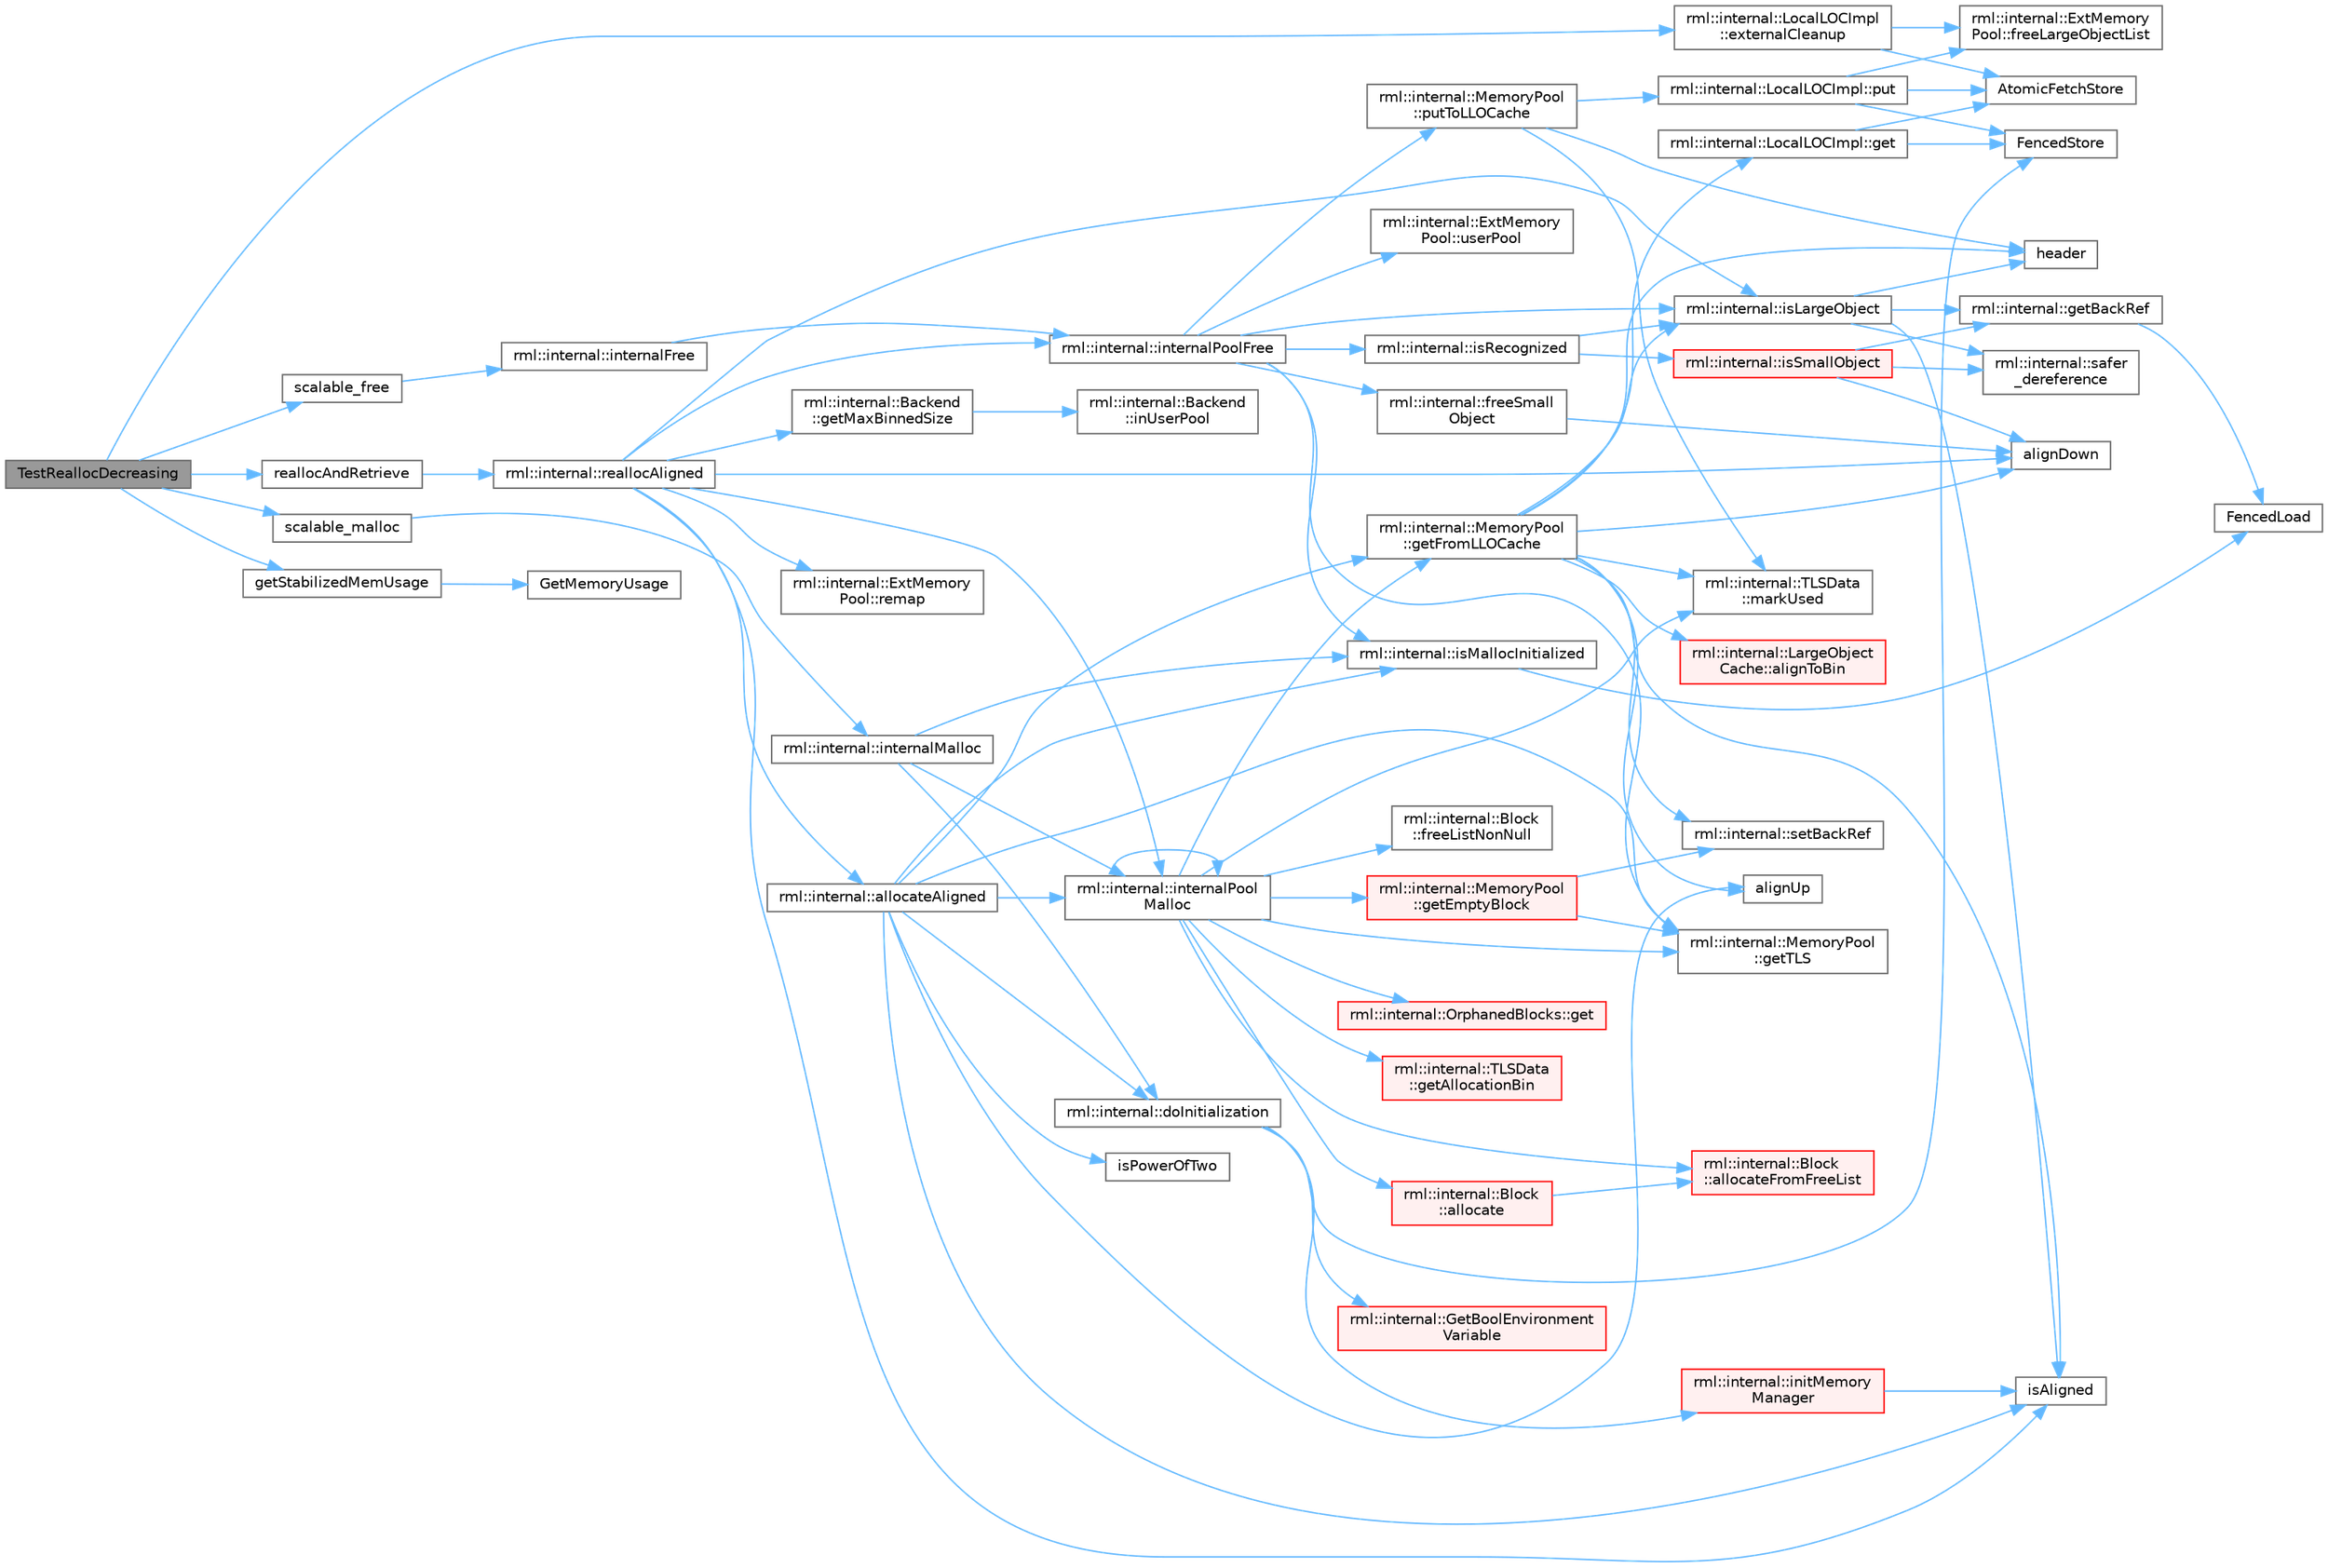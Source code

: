 digraph "TestReallocDecreasing"
{
 // LATEX_PDF_SIZE
  bgcolor="transparent";
  edge [fontname=Helvetica,fontsize=10,labelfontname=Helvetica,labelfontsize=10];
  node [fontname=Helvetica,fontsize=10,shape=box,height=0.2,width=0.4];
  rankdir="LR";
  Node1 [id="Node000001",label="TestReallocDecreasing",height=0.2,width=0.4,color="gray40", fillcolor="grey60", style="filled", fontcolor="black",tooltip=" "];
  Node1 -> Node2 [id="edge1_Node000001_Node000002",color="steelblue1",style="solid",tooltip=" "];
  Node2 [id="Node000002",label="rml::internal::LocalLOCImpl\l::externalCleanup",height=0.2,width=0.4,color="grey40", fillcolor="white", style="filled",URL="$classrml_1_1internal_1_1_local_l_o_c_impl.html#a80e3527b3fb859a937366335f05832f5",tooltip=" "];
  Node2 -> Node3 [id="edge2_Node000002_Node000003",color="steelblue1",style="solid",tooltip=" "];
  Node3 [id="Node000003",label="AtomicFetchStore",height=0.2,width=0.4,color="grey40", fillcolor="white", style="filled",URL="$_synchronize_8h.html#a8f959802bcef862416aed96fe5c6e601",tooltip=" "];
  Node2 -> Node4 [id="edge3_Node000002_Node000004",color="steelblue1",style="solid",tooltip=" "];
  Node4 [id="Node000004",label="rml::internal::ExtMemory\lPool::freeLargeObjectList",height=0.2,width=0.4,color="grey40", fillcolor="white", style="filled",URL="$structrml_1_1internal_1_1_ext_memory_pool.html#a06321d28bde3009b25988ea85bee7748",tooltip=" "];
  Node1 -> Node5 [id="edge4_Node000001_Node000005",color="steelblue1",style="solid",tooltip=" "];
  Node5 [id="Node000005",label="getStabilizedMemUsage",height=0.2,width=0.4,color="grey40", fillcolor="white", style="filled",URL="$test__malloc__whitebox_8cpp.html#a385e48e1b56a19bd5254b8af7b725415",tooltip=" "];
  Node5 -> Node6 [id="edge5_Node000005_Node000006",color="steelblue1",style="solid",tooltip=" "];
  Node6 [id="Node000006",label="GetMemoryUsage",height=0.2,width=0.4,color="grey40", fillcolor="white", style="filled",URL="$harness__memory_8h.html#a2d1a7740cfec76c47e123438123dcd0c",tooltip="Return estimate of number of bytes of memory that this program is currently using."];
  Node1 -> Node7 [id="edge6_Node000001_Node000007",color="steelblue1",style="solid",tooltip=" "];
  Node7 [id="Node000007",label="reallocAndRetrieve",height=0.2,width=0.4,color="grey40", fillcolor="white", style="filled",URL="$test__malloc__whitebox_8cpp.html#a1e7733598dde7fc8dbd9cd1cac3f7d7e",tooltip=" "];
  Node7 -> Node8 [id="edge7_Node000007_Node000008",color="steelblue1",style="solid",tooltip=" "];
  Node8 [id="Node000008",label="rml::internal::reallocAligned",height=0.2,width=0.4,color="grey40", fillcolor="white", style="filled",URL="$namespacerml_1_1internal.html#a288f89b97757684760f283c91dbe8add",tooltip=" "];
  Node8 -> Node9 [id="edge8_Node000008_Node000009",color="steelblue1",style="solid",tooltip=" "];
  Node9 [id="Node000009",label="alignDown",height=0.2,width=0.4,color="grey40", fillcolor="white", style="filled",URL="$shared__utils_8h.html#ab3918cd2395835f90b78b96d4e1e2390",tooltip=" "];
  Node8 -> Node10 [id="edge9_Node000008_Node000010",color="steelblue1",style="solid",tooltip=" "];
  Node10 [id="Node000010",label="rml::internal::allocateAligned",height=0.2,width=0.4,color="grey40", fillcolor="white", style="filled",URL="$namespacerml_1_1internal.html#a8de88aa18618ca387871e41654bef552",tooltip=" "];
  Node10 -> Node11 [id="edge10_Node000010_Node000011",color="steelblue1",style="solid",tooltip=" "];
  Node11 [id="Node000011",label="alignUp",height=0.2,width=0.4,color="grey40", fillcolor="white", style="filled",URL="$shared__utils_8h.html#abf7a0e928f58ffeeefa291f674c30d69",tooltip=" "];
  Node10 -> Node12 [id="edge11_Node000010_Node000012",color="steelblue1",style="solid",tooltip=" "];
  Node12 [id="Node000012",label="rml::internal::doInitialization",height=0.2,width=0.4,color="grey40", fillcolor="white", style="filled",URL="$namespacerml_1_1internal.html#aad59cc02d849210b00c8587544e44e20",tooltip="Ensures that initMemoryManager() is called once and only once."];
  Node12 -> Node13 [id="edge12_Node000012_Node000013",color="steelblue1",style="solid",tooltip=" "];
  Node13 [id="Node000013",label="FencedStore",height=0.2,width=0.4,color="grey40", fillcolor="white", style="filled",URL="$_synchronize_8h.html#a19886ee3899c0a2435ea9840116ea325",tooltip=" "];
  Node12 -> Node14 [id="edge13_Node000012_Node000014",color="steelblue1",style="solid",tooltip=" "];
  Node14 [id="Node000014",label="rml::internal::GetBoolEnvironment\lVariable",height=0.2,width=0.4,color="red", fillcolor="#FFF0F0", style="filled",URL="$namespacerml_1_1internal.html#acbf202195ce55902f2237ab9e8de3be5",tooltip=" "];
  Node12 -> Node16 [id="edge14_Node000012_Node000016",color="steelblue1",style="solid",tooltip=" "];
  Node16 [id="Node000016",label="rml::internal::initMemory\lManager",height=0.2,width=0.4,color="red", fillcolor="#FFF0F0", style="filled",URL="$namespacerml_1_1internal.html#ab24be00d5e9e602105742c4b1c7903a4",tooltip=" "];
  Node16 -> Node36 [id="edge15_Node000016_Node000036",color="steelblue1",style="solid",tooltip=" "];
  Node36 [id="Node000036",label="isAligned",height=0.2,width=0.4,color="grey40", fillcolor="white", style="filled",URL="$_customize_8h.html#a717f2c2c0501922cd654a5ebf49b287e",tooltip=" "];
  Node10 -> Node67 [id="edge16_Node000010_Node000067",color="steelblue1",style="solid",tooltip=" "];
  Node67 [id="Node000067",label="rml::internal::MemoryPool\l::getFromLLOCache",height=0.2,width=0.4,color="grey40", fillcolor="white", style="filled",URL="$classrml_1_1internal_1_1_memory_pool.html#af1f6175add16b2b950447b8b4c6bf491",tooltip=" "];
  Node67 -> Node9 [id="edge17_Node000067_Node000009",color="steelblue1",style="solid",tooltip=" "];
  Node67 -> Node68 [id="edge18_Node000067_Node000068",color="steelblue1",style="solid",tooltip=" "];
  Node68 [id="Node000068",label="rml::internal::LargeObject\lCache::alignToBin",height=0.2,width=0.4,color="red", fillcolor="#FFF0F0", style="filled",URL="$classrml_1_1internal_1_1_large_object_cache.html#a60b70cf5fd394c20459885fa6f093cb2",tooltip=" "];
  Node67 -> Node11 [id="edge19_Node000067_Node000011",color="steelblue1",style="solid",tooltip=" "];
  Node67 -> Node70 [id="edge20_Node000067_Node000070",color="steelblue1",style="solid",tooltip=" "];
  Node70 [id="Node000070",label="rml::internal::LocalLOCImpl::get",height=0.2,width=0.4,color="grey40", fillcolor="white", style="filled",URL="$classrml_1_1internal_1_1_local_l_o_c_impl.html#af40a0514dcc47ac4ceccfea084adb199",tooltip=" "];
  Node70 -> Node3 [id="edge21_Node000070_Node000003",color="steelblue1",style="solid",tooltip=" "];
  Node70 -> Node13 [id="edge22_Node000070_Node000013",color="steelblue1",style="solid",tooltip=" "];
  Node67 -> Node71 [id="edge23_Node000067_Node000071",color="steelblue1",style="solid",tooltip=" "];
  Node71 [id="Node000071",label="header",height=0.2,width=0.4,color="grey40", fillcolor="white", style="filled",URL="$cblat1_8f.html#a410931b600854e6dd3e253731606117e",tooltip=" "];
  Node67 -> Node36 [id="edge24_Node000067_Node000036",color="steelblue1",style="solid",tooltip=" "];
  Node67 -> Node72 [id="edge25_Node000067_Node000072",color="steelblue1",style="solid",tooltip=" "];
  Node72 [id="Node000072",label="rml::internal::isLargeObject",height=0.2,width=0.4,color="grey40", fillcolor="white", style="filled",URL="$namespacerml_1_1internal.html#a730f387568a0a522e003dca4246eb393",tooltip=" "];
  Node72 -> Node73 [id="edge26_Node000072_Node000073",color="steelblue1",style="solid",tooltip=" "];
  Node73 [id="Node000073",label="rml::internal::getBackRef",height=0.2,width=0.4,color="grey40", fillcolor="white", style="filled",URL="$namespacerml_1_1internal.html#a674d3a46d675ee1887142a9118f48927",tooltip=" "];
  Node73 -> Node27 [id="edge27_Node000073_Node000027",color="steelblue1",style="solid",tooltip=" "];
  Node27 [id="Node000027",label="FencedLoad",height=0.2,width=0.4,color="grey40", fillcolor="white", style="filled",URL="$_synchronize_8h.html#a0792980ea26344eaf2fc0a4112b5d848",tooltip=" "];
  Node72 -> Node71 [id="edge28_Node000072_Node000071",color="steelblue1",style="solid",tooltip=" "];
  Node72 -> Node36 [id="edge29_Node000072_Node000036",color="steelblue1",style="solid",tooltip=" "];
  Node72 -> Node74 [id="edge30_Node000072_Node000074",color="steelblue1",style="solid",tooltip=" "];
  Node74 [id="Node000074",label="rml::internal::safer\l_dereference",height=0.2,width=0.4,color="grey40", fillcolor="white", style="filled",URL="$namespacerml_1_1internal.html#ad1ffc431b9c2d1e7109a72599d761792",tooltip=" "];
  Node67 -> Node75 [id="edge31_Node000067_Node000075",color="steelblue1",style="solid",tooltip=" "];
  Node75 [id="Node000075",label="rml::internal::TLSData\l::markUsed",height=0.2,width=0.4,color="grey40", fillcolor="white", style="filled",URL="$classrml_1_1internal_1_1_t_l_s_data.html#afabda6a63ddb1942d1d5a7a06f41e2ae",tooltip=" "];
  Node67 -> Node76 [id="edge32_Node000067_Node000076",color="steelblue1",style="solid",tooltip=" "];
  Node76 [id="Node000076",label="rml::internal::setBackRef",height=0.2,width=0.4,color="grey40", fillcolor="white", style="filled",URL="$namespacerml_1_1internal.html#aa5ddbf0f60817126c51b54ca648caf34",tooltip=" "];
  Node10 -> Node77 [id="edge33_Node000010_Node000077",color="steelblue1",style="solid",tooltip=" "];
  Node77 [id="Node000077",label="rml::internal::MemoryPool\l::getTLS",height=0.2,width=0.4,color="grey40", fillcolor="white", style="filled",URL="$classrml_1_1internal_1_1_memory_pool.html#acdf684e1b29c9d00886d97b909798488",tooltip=" "];
  Node10 -> Node78 [id="edge34_Node000010_Node000078",color="steelblue1",style="solid",tooltip=" "];
  Node78 [id="Node000078",label="rml::internal::internalPool\lMalloc",height=0.2,width=0.4,color="grey40", fillcolor="white", style="filled",URL="$namespacerml_1_1internal.html#a341c0310d4c1374c96acc18cd37eba26",tooltip=" "];
  Node78 -> Node79 [id="edge35_Node000078_Node000079",color="steelblue1",style="solid",tooltip=" "];
  Node79 [id="Node000079",label="rml::internal::Block\l::allocate",height=0.2,width=0.4,color="red", fillcolor="#FFF0F0", style="filled",URL="$classrml_1_1internal_1_1_block.html#ab304c726e184fcd2cad31e30306e07ab",tooltip=" "];
  Node79 -> Node86 [id="edge36_Node000079_Node000086",color="steelblue1",style="solid",tooltip=" "];
  Node86 [id="Node000086",label="rml::internal::Block\l::allocateFromFreeList",height=0.2,width=0.4,color="red", fillcolor="#FFF0F0", style="filled",URL="$classrml_1_1internal_1_1_block.html#a49c5382153edd22b031869f0a822f9f2",tooltip=" "];
  Node78 -> Node86 [id="edge37_Node000078_Node000086",color="steelblue1",style="solid",tooltip=" "];
  Node78 -> Node88 [id="edge38_Node000078_Node000088",color="steelblue1",style="solid",tooltip=" "];
  Node88 [id="Node000088",label="rml::internal::Block\l::freeListNonNull",height=0.2,width=0.4,color="grey40", fillcolor="white", style="filled",URL="$classrml_1_1internal_1_1_block.html#a624decb3bf1a4f7ab0b66e3ae0fb1324",tooltip=" "];
  Node78 -> Node89 [id="edge39_Node000078_Node000089",color="steelblue1",style="solid",tooltip=" "];
  Node89 [id="Node000089",label="rml::internal::OrphanedBlocks::get",height=0.2,width=0.4,color="red", fillcolor="#FFF0F0", style="filled",URL="$classrml_1_1internal_1_1_orphaned_blocks.html#a3ed9f9cf98cd6c788195e57408c5ed26",tooltip=" "];
  Node78 -> Node90 [id="edge40_Node000078_Node000090",color="steelblue1",style="solid",tooltip=" "];
  Node90 [id="Node000090",label="rml::internal::TLSData\l::getAllocationBin",height=0.2,width=0.4,color="red", fillcolor="#FFF0F0", style="filled",URL="$classrml_1_1internal_1_1_t_l_s_data.html#a26c607a6304c0fa325c6604cf7c767ea",tooltip=" "];
  Node78 -> Node91 [id="edge41_Node000078_Node000091",color="steelblue1",style="solid",tooltip=" "];
  Node91 [id="Node000091",label="rml::internal::MemoryPool\l::getEmptyBlock",height=0.2,width=0.4,color="red", fillcolor="#FFF0F0", style="filled",URL="$classrml_1_1internal_1_1_memory_pool.html#a16261e62d2c6418981ade9a7ea23d5d0",tooltip=" "];
  Node91 -> Node77 [id="edge42_Node000091_Node000077",color="steelblue1",style="solid",tooltip=" "];
  Node91 -> Node76 [id="edge43_Node000091_Node000076",color="steelblue1",style="solid",tooltip=" "];
  Node78 -> Node67 [id="edge44_Node000078_Node000067",color="steelblue1",style="solid",tooltip=" "];
  Node78 -> Node77 [id="edge45_Node000078_Node000077",color="steelblue1",style="solid",tooltip=" "];
  Node78 -> Node78 [id="edge46_Node000078_Node000078",color="steelblue1",style="solid",tooltip=" "];
  Node78 -> Node75 [id="edge47_Node000078_Node000075",color="steelblue1",style="solid",tooltip=" "];
  Node10 -> Node36 [id="edge48_Node000010_Node000036",color="steelblue1",style="solid",tooltip=" "];
  Node10 -> Node95 [id="edge49_Node000010_Node000095",color="steelblue1",style="solid",tooltip=" "];
  Node95 [id="Node000095",label="rml::internal::isMallocInitialized",height=0.2,width=0.4,color="grey40", fillcolor="white", style="filled",URL="$namespacerml_1_1internal.html#a61c4d632ea815cbeea8ed0ee72e06ac7",tooltip=" "];
  Node95 -> Node27 [id="edge50_Node000095_Node000027",color="steelblue1",style="solid",tooltip=" "];
  Node10 -> Node96 [id="edge51_Node000010_Node000096",color="steelblue1",style="solid",tooltip=" "];
  Node96 [id="Node000096",label="isPowerOfTwo",height=0.2,width=0.4,color="grey40", fillcolor="white", style="filled",URL="$_customize_8h.html#acd7827300d6ae7b109ba374f9fd9e7dd",tooltip=" "];
  Node8 -> Node43 [id="edge52_Node000008_Node000043",color="steelblue1",style="solid",tooltip=" "];
  Node43 [id="Node000043",label="rml::internal::Backend\l::getMaxBinnedSize",height=0.2,width=0.4,color="grey40", fillcolor="white", style="filled",URL="$classrml_1_1internal_1_1_backend.html#af7f29ce80d57a9417ba3abaa156a5959",tooltip=" "];
  Node43 -> Node44 [id="edge53_Node000043_Node000044",color="steelblue1",style="solid",tooltip=" "];
  Node44 [id="Node000044",label="rml::internal::Backend\l::inUserPool",height=0.2,width=0.4,color="grey40", fillcolor="white", style="filled",URL="$classrml_1_1internal_1_1_backend.html#a0d970b8baf9c882ee49d4467b88fcd3b",tooltip=" "];
  Node8 -> Node97 [id="edge54_Node000008_Node000097",color="steelblue1",style="solid",tooltip=" "];
  Node97 [id="Node000097",label="rml::internal::internalPoolFree",height=0.2,width=0.4,color="grey40", fillcolor="white", style="filled",URL="$namespacerml_1_1internal.html#a8bff2023b8463f38317c75980f21e0db",tooltip=" "];
  Node97 -> Node98 [id="edge55_Node000097_Node000098",color="steelblue1",style="solid",tooltip=" "];
  Node98 [id="Node000098",label="rml::internal::freeSmall\lObject",height=0.2,width=0.4,color="grey40", fillcolor="white", style="filled",URL="$namespacerml_1_1internal.html#adeac248637575859a6e8f733ba15060e",tooltip=" "];
  Node98 -> Node9 [id="edge56_Node000098_Node000009",color="steelblue1",style="solid",tooltip=" "];
  Node97 -> Node77 [id="edge57_Node000097_Node000077",color="steelblue1",style="solid",tooltip=" "];
  Node97 -> Node72 [id="edge58_Node000097_Node000072",color="steelblue1",style="solid",tooltip=" "];
  Node97 -> Node95 [id="edge59_Node000097_Node000095",color="steelblue1",style="solid",tooltip=" "];
  Node97 -> Node99 [id="edge60_Node000097_Node000099",color="steelblue1",style="solid",tooltip=" "];
  Node99 [id="Node000099",label="rml::internal::isRecognized",height=0.2,width=0.4,color="grey40", fillcolor="white", style="filled",URL="$namespacerml_1_1internal.html#abe52e5f71a9571929c11e06738d0864f",tooltip=" "];
  Node99 -> Node72 [id="edge61_Node000099_Node000072",color="steelblue1",style="solid",tooltip=" "];
  Node99 -> Node100 [id="edge62_Node000099_Node000100",color="steelblue1",style="solid",tooltip=" "];
  Node100 [id="Node000100",label="rml::internal::isSmallObject",height=0.2,width=0.4,color="red", fillcolor="#FFF0F0", style="filled",URL="$namespacerml_1_1internal.html#a44371ad68e0e7931776e8e128764ae79",tooltip=" "];
  Node100 -> Node9 [id="edge63_Node000100_Node000009",color="steelblue1",style="solid",tooltip=" "];
  Node100 -> Node73 [id="edge64_Node000100_Node000073",color="steelblue1",style="solid",tooltip=" "];
  Node100 -> Node74 [id="edge65_Node000100_Node000074",color="steelblue1",style="solid",tooltip=" "];
  Node97 -> Node107 [id="edge66_Node000097_Node000107",color="steelblue1",style="solid",tooltip=" "];
  Node107 [id="Node000107",label="rml::internal::MemoryPool\l::putToLLOCache",height=0.2,width=0.4,color="grey40", fillcolor="white", style="filled",URL="$classrml_1_1internal_1_1_memory_pool.html#aedf33ac6b570a3847f86ad528de00149",tooltip=" "];
  Node107 -> Node71 [id="edge67_Node000107_Node000071",color="steelblue1",style="solid",tooltip=" "];
  Node107 -> Node75 [id="edge68_Node000107_Node000075",color="steelblue1",style="solid",tooltip=" "];
  Node107 -> Node108 [id="edge69_Node000107_Node000108",color="steelblue1",style="solid",tooltip=" "];
  Node108 [id="Node000108",label="rml::internal::LocalLOCImpl::put",height=0.2,width=0.4,color="grey40", fillcolor="white", style="filled",URL="$classrml_1_1internal_1_1_local_l_o_c_impl.html#a40f0e9cea1a99d95d786f52e2dc8add9",tooltip=" "];
  Node108 -> Node3 [id="edge70_Node000108_Node000003",color="steelblue1",style="solid",tooltip=" "];
  Node108 -> Node13 [id="edge71_Node000108_Node000013",color="steelblue1",style="solid",tooltip=" "];
  Node108 -> Node4 [id="edge72_Node000108_Node000004",color="steelblue1",style="solid",tooltip=" "];
  Node97 -> Node109 [id="edge73_Node000097_Node000109",color="steelblue1",style="solid",tooltip=" "];
  Node109 [id="Node000109",label="rml::internal::ExtMemory\lPool::userPool",height=0.2,width=0.4,color="grey40", fillcolor="white", style="filled",URL="$structrml_1_1internal_1_1_ext_memory_pool.html#a6f02801fa5ba692cf62457c0a80079cc",tooltip=" "];
  Node8 -> Node78 [id="edge74_Node000008_Node000078",color="steelblue1",style="solid",tooltip=" "];
  Node8 -> Node36 [id="edge75_Node000008_Node000036",color="steelblue1",style="solid",tooltip=" "];
  Node8 -> Node72 [id="edge76_Node000008_Node000072",color="steelblue1",style="solid",tooltip=" "];
  Node8 -> Node110 [id="edge77_Node000008_Node000110",color="steelblue1",style="solid",tooltip=" "];
  Node110 [id="Node000110",label="rml::internal::ExtMemory\lPool::remap",height=0.2,width=0.4,color="grey40", fillcolor="white", style="filled",URL="$structrml_1_1internal_1_1_ext_memory_pool.html#affe492c8041681b5fef472d5cd2f694e",tooltip=" "];
  Node1 -> Node111 [id="edge78_Node000001_Node000111",color="steelblue1",style="solid",tooltip=" "];
  Node111 [id="Node000111",label="scalable_free",height=0.2,width=0.4,color="grey40", fillcolor="white", style="filled",URL="$group__memory__allocation.html#ga2ad3952b8c4dd7d293e02ae18fc37b84",tooltip=" "];
  Node111 -> Node112 [id="edge79_Node000111_Node000112",color="steelblue1",style="solid",tooltip=" "];
  Node112 [id="Node000112",label="rml::internal::internalFree",height=0.2,width=0.4,color="grey40", fillcolor="white", style="filled",URL="$namespacerml_1_1internal.html#a91eeaa067e3fdf5618b5a65b8b368231",tooltip=" "];
  Node112 -> Node97 [id="edge80_Node000112_Node000097",color="steelblue1",style="solid",tooltip=" "];
  Node1 -> Node113 [id="edge81_Node000001_Node000113",color="steelblue1",style="solid",tooltip=" "];
  Node113 [id="Node000113",label="scalable_malloc",height=0.2,width=0.4,color="grey40", fillcolor="white", style="filled",URL="$group__memory__allocation.html#ga2fcb23ca500304f69173dd13ad7e1389",tooltip=" "];
  Node113 -> Node114 [id="edge82_Node000113_Node000114",color="steelblue1",style="solid",tooltip=" "];
  Node114 [id="Node000114",label="rml::internal::internalMalloc",height=0.2,width=0.4,color="grey40", fillcolor="white", style="filled",URL="$namespacerml_1_1internal.html#a19b0fbc5aaa4b08cc412bb5777b01f89",tooltip=" "];
  Node114 -> Node12 [id="edge83_Node000114_Node000012",color="steelblue1",style="solid",tooltip=" "];
  Node114 -> Node78 [id="edge84_Node000114_Node000078",color="steelblue1",style="solid",tooltip=" "];
  Node114 -> Node95 [id="edge85_Node000114_Node000095",color="steelblue1",style="solid",tooltip=" "];
}
